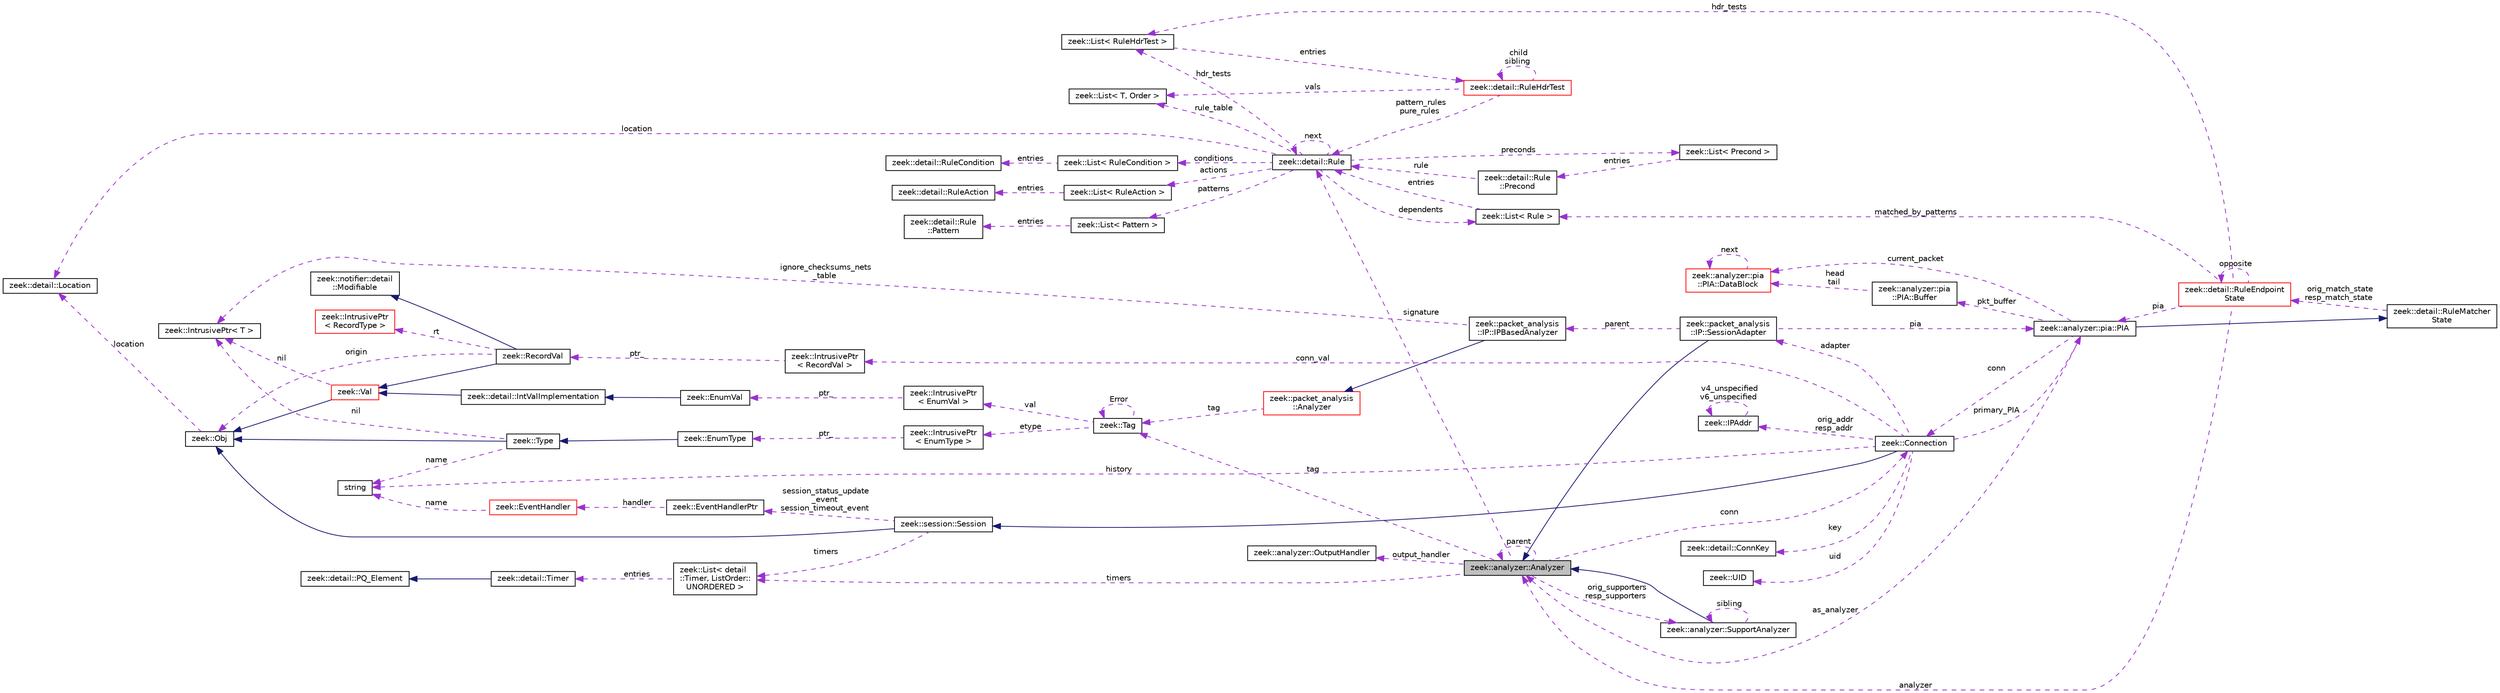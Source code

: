digraph "zeek::analyzer::Analyzer"
{
 // LATEX_PDF_SIZE
  edge [fontname="Helvetica",fontsize="10",labelfontname="Helvetica",labelfontsize="10"];
  node [fontname="Helvetica",fontsize="10",shape=record];
  rankdir="LR";
  Node1 [label="zeek::analyzer::Analyzer",height=0.2,width=0.4,color="black", fillcolor="grey75", style="filled", fontcolor="black",tooltip=" "];
  Node2 -> Node1 [dir="back",color="darkorchid3",fontsize="10",style="dashed",label=" tag" ,fontname="Helvetica"];
  Node2 [label="zeek::Tag",height=0.2,width=0.4,color="black", fillcolor="white", style="filled",URL="$d3/dd0/classzeek_1_1Tag.html",tooltip=" "];
  Node2 -> Node2 [dir="back",color="darkorchid3",fontsize="10",style="dashed",label=" Error" ,fontname="Helvetica"];
  Node3 -> Node2 [dir="back",color="darkorchid3",fontsize="10",style="dashed",label=" val" ,fontname="Helvetica"];
  Node3 [label="zeek::IntrusivePtr\l\< EnumVal \>",height=0.2,width=0.4,color="black", fillcolor="white", style="filled",URL="$d6/dba/classzeek_1_1IntrusivePtr.html",tooltip=" "];
  Node4 -> Node3 [dir="back",color="darkorchid3",fontsize="10",style="dashed",label=" ptr_" ,fontname="Helvetica"];
  Node4 [label="zeek::EnumVal",height=0.2,width=0.4,color="black", fillcolor="white", style="filled",URL="$dc/da0/classzeek_1_1EnumVal.html",tooltip=" "];
  Node5 -> Node4 [dir="back",color="midnightblue",fontsize="10",style="solid",fontname="Helvetica"];
  Node5 [label="zeek::detail::IntValImplementation",height=0.2,width=0.4,color="black", fillcolor="white", style="filled",URL="$db/d72/classzeek_1_1detail_1_1IntValImplementation.html",tooltip=" "];
  Node6 -> Node5 [dir="back",color="midnightblue",fontsize="10",style="solid",fontname="Helvetica"];
  Node6 [label="zeek::Val",height=0.2,width=0.4,color="red", fillcolor="white", style="filled",URL="$de/d49/classzeek_1_1Val.html",tooltip=" "];
  Node7 -> Node6 [dir="back",color="midnightblue",fontsize="10",style="solid",fontname="Helvetica"];
  Node7 [label="zeek::Obj",height=0.2,width=0.4,color="black", fillcolor="white", style="filled",URL="$dd/df1/classzeek_1_1Obj.html",tooltip=" "];
  Node8 -> Node7 [dir="back",color="darkorchid3",fontsize="10",style="dashed",label=" location" ,fontname="Helvetica"];
  Node8 [label="zeek::detail::Location",height=0.2,width=0.4,color="black", fillcolor="white", style="filled",URL="$d5/d1d/classzeek_1_1detail_1_1Location.html",tooltip=" "];
  Node9 -> Node6 [dir="back",color="darkorchid3",fontsize="10",style="dashed",label=" nil" ,fontname="Helvetica"];
  Node9 [label="zeek::IntrusivePtr\< T \>",height=0.2,width=0.4,color="black", fillcolor="white", style="filled",URL="$d6/dba/classzeek_1_1IntrusivePtr.html",tooltip=" "];
  Node13 -> Node2 [dir="back",color="darkorchid3",fontsize="10",style="dashed",label=" etype" ,fontname="Helvetica"];
  Node13 [label="zeek::IntrusivePtr\l\< EnumType \>",height=0.2,width=0.4,color="black", fillcolor="white", style="filled",URL="$d6/dba/classzeek_1_1IntrusivePtr.html",tooltip=" "];
  Node14 -> Node13 [dir="back",color="darkorchid3",fontsize="10",style="dashed",label=" ptr_" ,fontname="Helvetica"];
  Node14 [label="zeek::EnumType",height=0.2,width=0.4,color="black", fillcolor="white", style="filled",URL="$d4/d24/classzeek_1_1EnumType.html",tooltip=" "];
  Node11 -> Node14 [dir="back",color="midnightblue",fontsize="10",style="solid",fontname="Helvetica"];
  Node11 [label="zeek::Type",height=0.2,width=0.4,color="black", fillcolor="white", style="filled",URL="$d0/d4f/classzeek_1_1Type.html",tooltip=" "];
  Node7 -> Node11 [dir="back",color="midnightblue",fontsize="10",style="solid",fontname="Helvetica"];
  Node9 -> Node11 [dir="back",color="darkorchid3",fontsize="10",style="dashed",label=" nil" ,fontname="Helvetica"];
  Node12 -> Node11 [dir="back",color="darkorchid3",fontsize="10",style="dashed",label=" name" ,fontname="Helvetica"];
  Node12 [label="string",height=0.2,width=0.4,color="black", fillcolor="white", style="filled",tooltip=" "];
  Node15 -> Node1 [dir="back",color="darkorchid3",fontsize="10",style="dashed",label=" conn" ,fontname="Helvetica"];
  Node15 [label="zeek::Connection",height=0.2,width=0.4,color="black", fillcolor="white", style="filled",URL="$d0/d12/classzeek_1_1Connection.html",tooltip=" "];
  Node16 -> Node15 [dir="back",color="midnightblue",fontsize="10",style="solid",fontname="Helvetica"];
  Node16 [label="zeek::session::Session",height=0.2,width=0.4,color="black", fillcolor="white", style="filled",URL="$d0/dce/classzeek_1_1session_1_1Session.html",tooltip=" "];
  Node7 -> Node16 [dir="back",color="midnightblue",fontsize="10",style="solid",fontname="Helvetica"];
  Node17 -> Node16 [dir="back",color="darkorchid3",fontsize="10",style="dashed",label=" timers" ,fontname="Helvetica"];
  Node17 [label="zeek::List\< detail\l::Timer, ListOrder::\lUNORDERED \>",height=0.2,width=0.4,color="black", fillcolor="white", style="filled",URL="$d2/d8d/classzeek_1_1List.html",tooltip=" "];
  Node18 -> Node17 [dir="back",color="darkorchid3",fontsize="10",style="dashed",label=" entries" ,fontname="Helvetica"];
  Node18 [label="zeek::detail::Timer",height=0.2,width=0.4,color="black", fillcolor="white", style="filled",URL="$d1/da2/classzeek_1_1detail_1_1Timer.html",tooltip=" "];
  Node19 -> Node18 [dir="back",color="midnightblue",fontsize="10",style="solid",fontname="Helvetica"];
  Node19 [label="zeek::detail::PQ_Element",height=0.2,width=0.4,color="black", fillcolor="white", style="filled",URL="$df/d3d/classzeek_1_1detail_1_1PQ__Element.html",tooltip=" "];
  Node20 -> Node16 [dir="back",color="darkorchid3",fontsize="10",style="dashed",label=" session_status_update\l_event\nsession_timeout_event" ,fontname="Helvetica"];
  Node20 [label="zeek::EventHandlerPtr",height=0.2,width=0.4,color="black", fillcolor="white", style="filled",URL="$d7/dc7/classzeek_1_1EventHandlerPtr.html",tooltip=" "];
  Node21 -> Node20 [dir="back",color="darkorchid3",fontsize="10",style="dashed",label=" handler" ,fontname="Helvetica"];
  Node21 [label="zeek::EventHandler",height=0.2,width=0.4,color="red", fillcolor="white", style="filled",URL="$d2/d39/classzeek_1_1EventHandler.html",tooltip=" "];
  Node12 -> Node21 [dir="back",color="darkorchid3",fontsize="10",style="dashed",label=" name" ,fontname="Helvetica"];
  Node32 -> Node15 [dir="back",color="darkorchid3",fontsize="10",style="dashed",label=" orig_addr\nresp_addr" ,fontname="Helvetica"];
  Node32 [label="zeek::IPAddr",height=0.2,width=0.4,color="black", fillcolor="white", style="filled",URL="$df/de6/classzeek_1_1IPAddr.html",tooltip=" "];
  Node32 -> Node32 [dir="back",color="darkorchid3",fontsize="10",style="dashed",label=" v4_unspecified\nv6_unspecified" ,fontname="Helvetica"];
  Node33 -> Node15 [dir="back",color="darkorchid3",fontsize="10",style="dashed",label=" conn_val" ,fontname="Helvetica"];
  Node33 [label="zeek::IntrusivePtr\l\< RecordVal \>",height=0.2,width=0.4,color="black", fillcolor="white", style="filled",URL="$d6/dba/classzeek_1_1IntrusivePtr.html",tooltip=" "];
  Node34 -> Node33 [dir="back",color="darkorchid3",fontsize="10",style="dashed",label=" ptr_" ,fontname="Helvetica"];
  Node34 [label="zeek::RecordVal",height=0.2,width=0.4,color="black", fillcolor="white", style="filled",URL="$d7/d7e/classzeek_1_1RecordVal.html",tooltip=" "];
  Node6 -> Node34 [dir="back",color="midnightblue",fontsize="10",style="solid",fontname="Helvetica"];
  Node35 -> Node34 [dir="back",color="midnightblue",fontsize="10",style="solid",fontname="Helvetica"];
  Node35 [label="zeek::notifier::detail\l::Modifiable",height=0.2,width=0.4,color="black", fillcolor="white", style="filled",URL="$d8/d87/classzeek_1_1notifier_1_1detail_1_1Modifiable.html",tooltip=" "];
  Node7 -> Node34 [dir="back",color="darkorchid3",fontsize="10",style="dashed",label=" origin" ,fontname="Helvetica"];
  Node27 -> Node34 [dir="back",color="darkorchid3",fontsize="10",style="dashed",label=" rt" ,fontname="Helvetica"];
  Node27 [label="zeek::IntrusivePtr\l\< RecordType \>",height=0.2,width=0.4,color="red", fillcolor="white", style="filled",URL="$d6/dba/classzeek_1_1IntrusivePtr.html",tooltip=" "];
  Node36 -> Node15 [dir="back",color="darkorchid3",fontsize="10",style="dashed",label=" key" ,fontname="Helvetica"];
  Node36 [label="zeek::detail::ConnKey",height=0.2,width=0.4,color="black", fillcolor="white", style="filled",URL="$d6/dfc/classzeek_1_1detail_1_1ConnKey.html",tooltip=" "];
  Node12 -> Node15 [dir="back",color="darkorchid3",fontsize="10",style="dashed",label=" history" ,fontname="Helvetica"];
  Node37 -> Node15 [dir="back",color="darkorchid3",fontsize="10",style="dashed",label=" adapter" ,fontname="Helvetica"];
  Node37 [label="zeek::packet_analysis\l::IP::SessionAdapter",height=0.2,width=0.4,color="black", fillcolor="white", style="filled",URL="$d3/db4/classzeek_1_1packet__analysis_1_1IP_1_1SessionAdapter.html",tooltip=" "];
  Node1 -> Node37 [dir="back",color="midnightblue",fontsize="10",style="solid",fontname="Helvetica"];
  Node38 -> Node37 [dir="back",color="darkorchid3",fontsize="10",style="dashed",label=" parent" ,fontname="Helvetica"];
  Node38 [label="zeek::packet_analysis\l::IP::IPBasedAnalyzer",height=0.2,width=0.4,color="black", fillcolor="white", style="filled",URL="$df/d05/classzeek_1_1packet__analysis_1_1IP_1_1IPBasedAnalyzer.html",tooltip=" "];
  Node39 -> Node38 [dir="back",color="midnightblue",fontsize="10",style="solid",fontname="Helvetica"];
  Node39 [label="zeek::packet_analysis\l::Analyzer",height=0.2,width=0.4,color="red", fillcolor="white", style="filled",URL="$d0/db5/classzeek_1_1packet__analysis_1_1Analyzer.html",tooltip=" "];
  Node2 -> Node39 [dir="back",color="darkorchid3",fontsize="10",style="dashed",label=" tag" ,fontname="Helvetica"];
  Node9 -> Node38 [dir="back",color="darkorchid3",fontsize="10",style="dashed",label=" ignore_checksums_nets\l_table" ,fontname="Helvetica"];
  Node41 -> Node37 [dir="back",color="darkorchid3",fontsize="10",style="dashed",label=" pia" ,fontname="Helvetica"];
  Node41 [label="zeek::analyzer::pia::PIA",height=0.2,width=0.4,color="black", fillcolor="white", style="filled",URL="$dc/d39/classzeek_1_1analyzer_1_1pia_1_1PIA.html",tooltip=" "];
  Node42 -> Node41 [dir="back",color="midnightblue",fontsize="10",style="solid",fontname="Helvetica"];
  Node42 [label="zeek::detail::RuleMatcher\lState",height=0.2,width=0.4,color="black", fillcolor="white", style="filled",URL="$d2/d5d/classzeek_1_1detail_1_1RuleMatcherState.html",tooltip=" "];
  Node43 -> Node42 [dir="back",color="darkorchid3",fontsize="10",style="dashed",label=" orig_match_state\nresp_match_state" ,fontname="Helvetica"];
  Node43 [label="zeek::detail::RuleEndpoint\lState",height=0.2,width=0.4,color="red", fillcolor="white", style="filled",URL="$dc/da2/classzeek_1_1detail_1_1RuleEndpointState.html",tooltip=" "];
  Node1 -> Node43 [dir="back",color="darkorchid3",fontsize="10",style="dashed",label=" analyzer" ,fontname="Helvetica"];
  Node43 -> Node43 [dir="back",color="darkorchid3",fontsize="10",style="dashed",label=" opposite" ,fontname="Helvetica"];
  Node41 -> Node43 [dir="back",color="darkorchid3",fontsize="10",style="dashed",label=" pia" ,fontname="Helvetica"];
  Node55 -> Node43 [dir="back",color="darkorchid3",fontsize="10",style="dashed",label=" hdr_tests" ,fontname="Helvetica"];
  Node55 [label="zeek::List\< RuleHdrTest \>",height=0.2,width=0.4,color="black", fillcolor="white", style="filled",URL="$d2/d8d/classzeek_1_1List.html",tooltip=" "];
  Node56 -> Node55 [dir="back",color="darkorchid3",fontsize="10",style="dashed",label=" entries" ,fontname="Helvetica"];
  Node56 [label="zeek::detail::RuleHdrTest",height=0.2,width=0.4,color="red", fillcolor="white", style="filled",URL="$d4/d72/classzeek_1_1detail_1_1RuleHdrTest.html",tooltip=" "];
  Node29 -> Node56 [dir="back",color="darkorchid3",fontsize="10",style="dashed",label=" vals" ,fontname="Helvetica"];
  Node29 [label="zeek::List\< T, Order \>",height=0.2,width=0.4,color="black", fillcolor="white", style="filled",URL="$d2/d8d/classzeek_1_1List.html",tooltip=" "];
  Node61 -> Node56 [dir="back",color="darkorchid3",fontsize="10",style="dashed",label=" pattern_rules\npure_rules" ,fontname="Helvetica"];
  Node61 [label="zeek::detail::Rule",height=0.2,width=0.4,color="black", fillcolor="white", style="filled",URL="$d2/d1d/classzeek_1_1detail_1_1Rule.html",tooltip=" "];
  Node55 -> Node61 [dir="back",color="darkorchid3",fontsize="10",style="dashed",label=" hdr_tests" ,fontname="Helvetica"];
  Node62 -> Node61 [dir="back",color="darkorchid3",fontsize="10",style="dashed",label=" conditions" ,fontname="Helvetica"];
  Node62 [label="zeek::List\< RuleCondition \>",height=0.2,width=0.4,color="black", fillcolor="white", style="filled",URL="$d2/d8d/classzeek_1_1List.html",tooltip=" "];
  Node63 -> Node62 [dir="back",color="darkorchid3",fontsize="10",style="dashed",label=" entries" ,fontname="Helvetica"];
  Node63 [label="zeek::detail::RuleCondition",height=0.2,width=0.4,color="black", fillcolor="white", style="filled",URL="$d1/df4/classzeek_1_1detail_1_1RuleCondition.html",tooltip=" "];
  Node64 -> Node61 [dir="back",color="darkorchid3",fontsize="10",style="dashed",label=" actions" ,fontname="Helvetica"];
  Node64 [label="zeek::List\< RuleAction \>",height=0.2,width=0.4,color="black", fillcolor="white", style="filled",URL="$d2/d8d/classzeek_1_1List.html",tooltip=" "];
  Node65 -> Node64 [dir="back",color="darkorchid3",fontsize="10",style="dashed",label=" entries" ,fontname="Helvetica"];
  Node65 [label="zeek::detail::RuleAction",height=0.2,width=0.4,color="black", fillcolor="white", style="filled",URL="$d9/dec/classzeek_1_1detail_1_1RuleAction.html",tooltip=" "];
  Node66 -> Node61 [dir="back",color="darkorchid3",fontsize="10",style="dashed",label=" preconds" ,fontname="Helvetica"];
  Node66 [label="zeek::List\< Precond \>",height=0.2,width=0.4,color="black", fillcolor="white", style="filled",URL="$d2/d8d/classzeek_1_1List.html",tooltip=" "];
  Node67 -> Node66 [dir="back",color="darkorchid3",fontsize="10",style="dashed",label=" entries" ,fontname="Helvetica"];
  Node67 [label="zeek::detail::Rule\l::Precond",height=0.2,width=0.4,color="black", fillcolor="white", style="filled",URL="$d2/d1d/classzeek_1_1detail_1_1Rule.html#d3/d77/structzeek_1_1detail_1_1Rule_1_1Precond",tooltip=" "];
  Node61 -> Node67 [dir="back",color="darkorchid3",fontsize="10",style="dashed",label=" rule" ,fontname="Helvetica"];
  Node68 -> Node61 [dir="back",color="darkorchid3",fontsize="10",style="dashed",label=" dependents" ,fontname="Helvetica"];
  Node68 [label="zeek::List\< Rule \>",height=0.2,width=0.4,color="black", fillcolor="white", style="filled",URL="$d2/d8d/classzeek_1_1List.html",tooltip=" "];
  Node61 -> Node68 [dir="back",color="darkorchid3",fontsize="10",style="dashed",label=" entries" ,fontname="Helvetica"];
  Node69 -> Node61 [dir="back",color="darkorchid3",fontsize="10",style="dashed",label=" patterns" ,fontname="Helvetica"];
  Node69 [label="zeek::List\< Pattern \>",height=0.2,width=0.4,color="black", fillcolor="white", style="filled",URL="$d2/d8d/classzeek_1_1List.html",tooltip=" "];
  Node70 -> Node69 [dir="back",color="darkorchid3",fontsize="10",style="dashed",label=" entries" ,fontname="Helvetica"];
  Node70 [label="zeek::detail::Rule\l::Pattern",height=0.2,width=0.4,color="black", fillcolor="white", style="filled",URL="$d2/d1d/classzeek_1_1detail_1_1Rule.html#db/da5/structzeek_1_1detail_1_1Rule_1_1Pattern",tooltip=" "];
  Node61 -> Node61 [dir="back",color="darkorchid3",fontsize="10",style="dashed",label=" next" ,fontname="Helvetica"];
  Node8 -> Node61 [dir="back",color="darkorchid3",fontsize="10",style="dashed",label=" location" ,fontname="Helvetica"];
  Node29 -> Node61 [dir="back",color="darkorchid3",fontsize="10",style="dashed",label=" rule_table" ,fontname="Helvetica"];
  Node56 -> Node56 [dir="back",color="darkorchid3",fontsize="10",style="dashed",label=" child\nsibling" ,fontname="Helvetica"];
  Node68 -> Node43 [dir="back",color="darkorchid3",fontsize="10",style="dashed",label=" matched_by_patterns" ,fontname="Helvetica"];
  Node74 -> Node41 [dir="back",color="darkorchid3",fontsize="10",style="dashed",label=" pkt_buffer" ,fontname="Helvetica"];
  Node74 [label="zeek::analyzer::pia\l::PIA::Buffer",height=0.2,width=0.4,color="black", fillcolor="white", style="filled",URL="$dc/d06/structzeek_1_1analyzer_1_1pia_1_1PIA_1_1Buffer.html",tooltip=" "];
  Node75 -> Node74 [dir="back",color="darkorchid3",fontsize="10",style="dashed",label=" head\ntail" ,fontname="Helvetica"];
  Node75 [label="zeek::analyzer::pia\l::PIA::DataBlock",height=0.2,width=0.4,color="red", fillcolor="white", style="filled",URL="$dc/d39/classzeek_1_1analyzer_1_1pia_1_1PIA.html#dd/df9/structzeek_1_1analyzer_1_1pia_1_1PIA_1_1DataBlock",tooltip=" "];
  Node75 -> Node75 [dir="back",color="darkorchid3",fontsize="10",style="dashed",label=" next" ,fontname="Helvetica"];
  Node1 -> Node41 [dir="back",color="darkorchid3",fontsize="10",style="dashed",label=" as_analyzer" ,fontname="Helvetica"];
  Node15 -> Node41 [dir="back",color="darkorchid3",fontsize="10",style="dashed",label=" conn" ,fontname="Helvetica"];
  Node75 -> Node41 [dir="back",color="darkorchid3",fontsize="10",style="dashed",label=" current_packet" ,fontname="Helvetica"];
  Node41 -> Node15 [dir="back",color="darkorchid3",fontsize="10",style="dashed",label=" primary_PIA" ,fontname="Helvetica"];
  Node79 -> Node15 [dir="back",color="darkorchid3",fontsize="10",style="dashed",label=" uid" ,fontname="Helvetica"];
  Node79 [label="zeek::UID",height=0.2,width=0.4,color="black", fillcolor="white", style="filled",URL="$db/dea/classzeek_1_1UID.html",tooltip=" "];
  Node1 -> Node1 [dir="back",color="darkorchid3",fontsize="10",style="dashed",label=" parent" ,fontname="Helvetica"];
  Node61 -> Node1 [dir="back",color="darkorchid3",fontsize="10",style="dashed",label=" signature" ,fontname="Helvetica"];
  Node80 -> Node1 [dir="back",color="darkorchid3",fontsize="10",style="dashed",label=" output_handler" ,fontname="Helvetica"];
  Node80 [label="zeek::analyzer::OutputHandler",height=0.2,width=0.4,color="black", fillcolor="white", style="filled",URL="$db/d31/classzeek_1_1analyzer_1_1OutputHandler.html",tooltip=" "];
  Node81 -> Node1 [dir="back",color="darkorchid3",fontsize="10",style="dashed",label=" orig_supporters\nresp_supporters" ,fontname="Helvetica"];
  Node81 [label="zeek::analyzer::SupportAnalyzer",height=0.2,width=0.4,color="black", fillcolor="white", style="filled",URL="$d6/d22/classzeek_1_1analyzer_1_1SupportAnalyzer.html",tooltip=" "];
  Node1 -> Node81 [dir="back",color="midnightblue",fontsize="10",style="solid",fontname="Helvetica"];
  Node81 -> Node81 [dir="back",color="darkorchid3",fontsize="10",style="dashed",label=" sibling" ,fontname="Helvetica"];
  Node17 -> Node1 [dir="back",color="darkorchid3",fontsize="10",style="dashed",label=" timers" ,fontname="Helvetica"];
}

